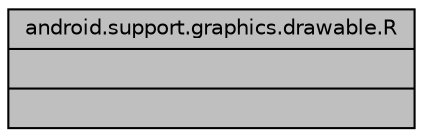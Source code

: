 digraph "android.support.graphics.drawable.R"
{
 // LATEX_PDF_SIZE
  edge [fontname="Helvetica",fontsize="10",labelfontname="Helvetica",labelfontsize="10"];
  node [fontname="Helvetica",fontsize="10",shape=record];
  Node1 [label="{android.support.graphics.drawable.R\n||}",height=0.2,width=0.4,color="black", fillcolor="grey75", style="filled", fontcolor="black",tooltip=" "];
}
